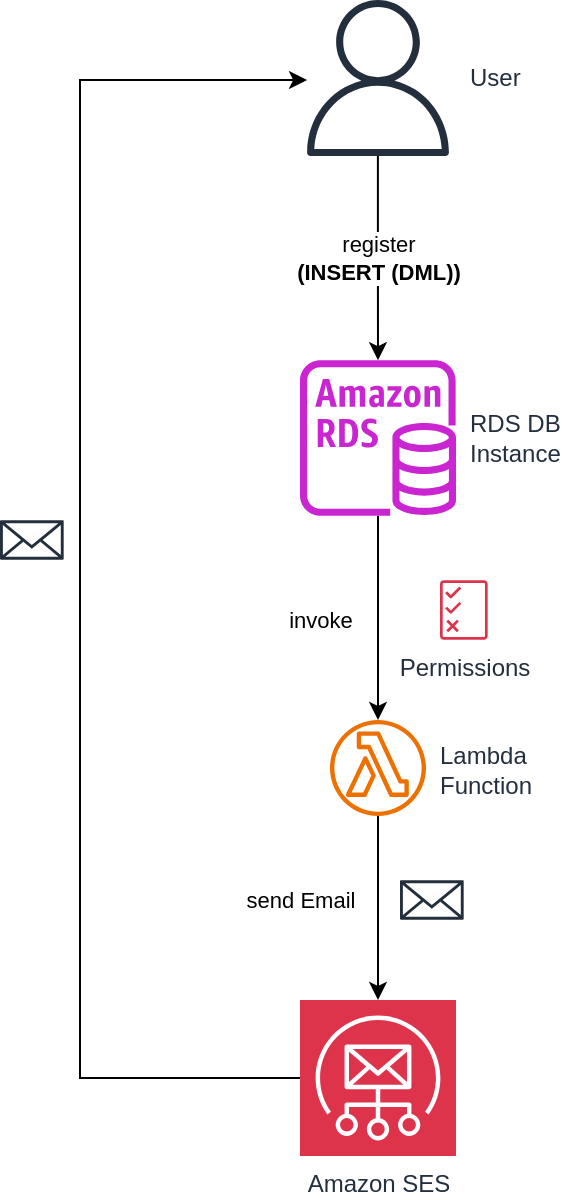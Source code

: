 <mxfile version="26.0.4">
  <diagram name="Page-1" id="mghC7TmXXagotDrV-Jb_">
    <mxGraphModel dx="1114" dy="1198" grid="1" gridSize="10" guides="1" tooltips="1" connect="1" arrows="1" fold="1" page="1" pageScale="1" pageWidth="850" pageHeight="1100" math="0" shadow="0">
      <root>
        <mxCell id="0" />
        <mxCell id="1" parent="0" />
        <mxCell id="co79-Wh8YQBAHyomBbtZ-9" value="register&lt;div&gt;&lt;b&gt;(INSERT (DML))&lt;/b&gt;&lt;/div&gt;" style="edgeStyle=orthogonalEdgeStyle;rounded=0;orthogonalLoop=1;jettySize=auto;html=1;" edge="1" parent="1" source="co79-Wh8YQBAHyomBbtZ-1" target="co79-Wh8YQBAHyomBbtZ-2">
          <mxGeometry relative="1" as="geometry" />
        </mxCell>
        <mxCell id="co79-Wh8YQBAHyomBbtZ-1" value="User" style="sketch=0;outlineConnect=0;fontColor=#232F3E;gradientColor=none;fillColor=#232F3D;strokeColor=none;dashed=0;verticalLabelPosition=middle;verticalAlign=middle;align=left;html=1;fontSize=12;fontStyle=0;aspect=fixed;pointerEvents=1;shape=mxgraph.aws4.user;labelPosition=right;spacingLeft=5;" vertex="1" parent="1">
          <mxGeometry x="453" y="261" width="78" height="78" as="geometry" />
        </mxCell>
        <mxCell id="co79-Wh8YQBAHyomBbtZ-8" value="invoke" style="edgeStyle=orthogonalEdgeStyle;rounded=0;orthogonalLoop=1;jettySize=auto;html=1;" edge="1" parent="1" source="co79-Wh8YQBAHyomBbtZ-2" target="co79-Wh8YQBAHyomBbtZ-3">
          <mxGeometry x="0.021" y="-29" relative="1" as="geometry">
            <mxPoint as="offset" />
          </mxGeometry>
        </mxCell>
        <mxCell id="co79-Wh8YQBAHyomBbtZ-2" value="RDS DB&lt;div&gt;Instance&lt;/div&gt;" style="sketch=0;outlineConnect=0;fontColor=#232F3E;gradientColor=none;fillColor=#C925D1;strokeColor=none;dashed=0;verticalLabelPosition=middle;verticalAlign=middle;align=left;html=1;fontSize=12;fontStyle=0;aspect=fixed;pointerEvents=1;shape=mxgraph.aws4.rds_instance;labelPosition=right;spacingLeft=5;" vertex="1" parent="1">
          <mxGeometry x="453" y="441" width="78" height="78" as="geometry" />
        </mxCell>
        <mxCell id="co79-Wh8YQBAHyomBbtZ-7" value="send Email" style="edgeStyle=orthogonalEdgeStyle;rounded=0;orthogonalLoop=1;jettySize=auto;html=1;" edge="1" parent="1" source="co79-Wh8YQBAHyomBbtZ-3" target="co79-Wh8YQBAHyomBbtZ-4">
          <mxGeometry x="-0.087" y="-39" relative="1" as="geometry">
            <mxPoint as="offset" />
          </mxGeometry>
        </mxCell>
        <mxCell id="co79-Wh8YQBAHyomBbtZ-3" value="Lambda&lt;div&gt;Function&lt;/div&gt;" style="sketch=0;outlineConnect=0;fontColor=#232F3E;gradientColor=none;fillColor=#ED7100;strokeColor=none;dashed=0;verticalLabelPosition=middle;verticalAlign=middle;align=left;html=1;fontSize=12;fontStyle=0;aspect=fixed;pointerEvents=1;shape=mxgraph.aws4.lambda_function;labelPosition=right;spacingBottom=-1;spacingLeft=5;" vertex="1" parent="1">
          <mxGeometry x="468" y="621" width="48" height="48" as="geometry" />
        </mxCell>
        <mxCell id="co79-Wh8YQBAHyomBbtZ-10" style="edgeStyle=orthogonalEdgeStyle;rounded=0;orthogonalLoop=1;jettySize=auto;html=1;" edge="1" parent="1" source="co79-Wh8YQBAHyomBbtZ-4" target="co79-Wh8YQBAHyomBbtZ-1">
          <mxGeometry relative="1" as="geometry">
            <Array as="points">
              <mxPoint x="343" y="800" />
              <mxPoint x="343" y="301" />
            </Array>
          </mxGeometry>
        </mxCell>
        <mxCell id="co79-Wh8YQBAHyomBbtZ-4" value="Amazon SES" style="sketch=0;points=[[0,0,0],[0.25,0,0],[0.5,0,0],[0.75,0,0],[1,0,0],[0,1,0],[0.25,1,0],[0.5,1,0],[0.75,1,0],[1,1,0],[0,0.25,0],[0,0.5,0],[0,0.75,0],[1,0.25,0],[1,0.5,0],[1,0.75,0]];outlineConnect=0;fontColor=#232F3E;fillColor=#DD344C;strokeColor=#ffffff;dashed=0;verticalLabelPosition=bottom;verticalAlign=top;align=center;html=1;fontSize=12;fontStyle=0;aspect=fixed;shape=mxgraph.aws4.resourceIcon;resIcon=mxgraph.aws4.simple_email_service;" vertex="1" parent="1">
          <mxGeometry x="453" y="761" width="78" height="78" as="geometry" />
        </mxCell>
        <mxCell id="co79-Wh8YQBAHyomBbtZ-5" value="" style="sketch=0;outlineConnect=0;fontColor=#232F3E;gradientColor=none;fillColor=#232F3D;strokeColor=none;dashed=0;verticalLabelPosition=bottom;verticalAlign=top;align=center;html=1;fontSize=12;fontStyle=0;aspect=fixed;pointerEvents=1;shape=mxgraph.aws4.email_2;" vertex="1" parent="1">
          <mxGeometry x="503" y="701" width="31.84" height="20" as="geometry" />
        </mxCell>
        <mxCell id="co79-Wh8YQBAHyomBbtZ-6" value="Permissions" style="sketch=0;outlineConnect=0;fontColor=#232F3E;gradientColor=none;fillColor=#DD344C;strokeColor=none;dashed=0;verticalLabelPosition=bottom;verticalAlign=top;align=center;html=1;fontSize=12;fontStyle=0;aspect=fixed;pointerEvents=1;shape=mxgraph.aws4.permissions;" vertex="1" parent="1">
          <mxGeometry x="523" y="551" width="23.84" height="30" as="geometry" />
        </mxCell>
        <mxCell id="co79-Wh8YQBAHyomBbtZ-11" value="" style="sketch=0;outlineConnect=0;fontColor=#232F3E;gradientColor=none;fillColor=#232F3D;strokeColor=none;dashed=0;verticalLabelPosition=bottom;verticalAlign=top;align=center;html=1;fontSize=12;fontStyle=0;aspect=fixed;pointerEvents=1;shape=mxgraph.aws4.email_2;" vertex="1" parent="1">
          <mxGeometry x="303" y="521" width="31.84" height="20" as="geometry" />
        </mxCell>
      </root>
    </mxGraphModel>
  </diagram>
</mxfile>
